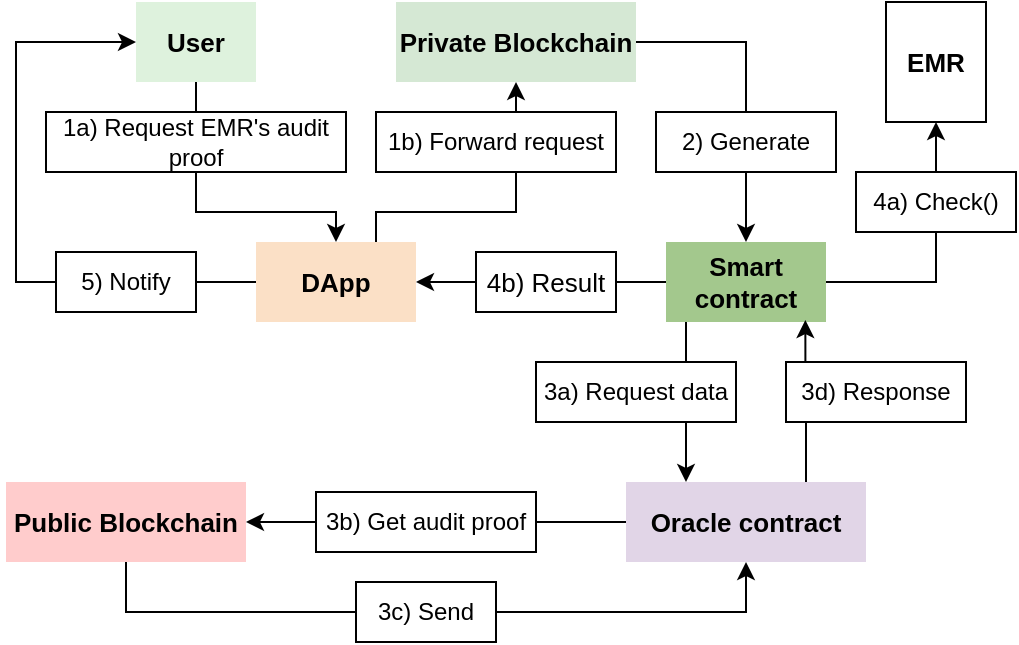 <mxfile version="21.3.5" type="device">
  <diagram name="Trang-1" id="d2HjHR8qGNqUchjAm9PM">
    <mxGraphModel dx="794" dy="478" grid="1" gridSize="10" guides="1" tooltips="1" connect="1" arrows="1" fold="1" page="0" pageScale="1" pageWidth="1200" pageHeight="1920" math="0" shadow="0">
      <root>
        <mxCell id="0" />
        <mxCell id="1" parent="0" />
        <mxCell id="c9-oruGflx2HWPTEts2u-36" style="edgeStyle=orthogonalEdgeStyle;rounded=0;orthogonalLoop=1;jettySize=auto;html=1;exitX=0.75;exitY=0;exitDx=0;exitDy=0;entryX=0.5;entryY=1;entryDx=0;entryDy=0;endArrow=none;endFill=0;" parent="1" source="c9-oruGflx2HWPTEts2u-3" target="c9-oruGflx2HWPTEts2u-13" edge="1">
          <mxGeometry relative="1" as="geometry">
            <Array as="points">
              <mxPoint x="340" y="225" />
              <mxPoint x="410" y="225" />
            </Array>
          </mxGeometry>
        </mxCell>
        <mxCell id="c9-oruGflx2HWPTEts2u-64" style="edgeStyle=orthogonalEdgeStyle;rounded=0;orthogonalLoop=1;jettySize=auto;html=1;exitX=0;exitY=0.5;exitDx=0;exitDy=0;entryX=1;entryY=0.5;entryDx=0;entryDy=0;endArrow=none;endFill=0;" parent="1" source="c9-oruGflx2HWPTEts2u-3" target="c9-oruGflx2HWPTEts2u-32" edge="1">
          <mxGeometry relative="1" as="geometry" />
        </mxCell>
        <mxCell id="c9-oruGflx2HWPTEts2u-3" value="DApp" style="rounded=0;whiteSpace=wrap;html=1;fillColor=#FBE0C6;fontStyle=1;strokeColor=none;fontSize=13;" parent="1" vertex="1">
          <mxGeometry x="280" y="240" width="80" height="40" as="geometry" />
        </mxCell>
        <mxCell id="c9-oruGflx2HWPTEts2u-34" style="edgeStyle=orthogonalEdgeStyle;rounded=0;orthogonalLoop=1;jettySize=auto;html=1;exitX=0.5;exitY=1;exitDx=0;exitDy=0;entryX=0.5;entryY=0;entryDx=0;entryDy=0;" parent="1" source="c9-oruGflx2HWPTEts2u-7" target="c9-oruGflx2HWPTEts2u-3" edge="1">
          <mxGeometry relative="1" as="geometry" />
        </mxCell>
        <mxCell id="c9-oruGflx2HWPTEts2u-7" value="1a) Request EMR&#39;s audit proof" style="text;html=1;strokeColor=default;fillColor=none;align=center;verticalAlign=middle;whiteSpace=wrap;rounded=0;fontSize=12;" parent="1" vertex="1">
          <mxGeometry x="175" y="175" width="150" height="30" as="geometry" />
        </mxCell>
        <mxCell id="c9-oruGflx2HWPTEts2u-53" style="edgeStyle=orthogonalEdgeStyle;rounded=0;orthogonalLoop=1;jettySize=auto;html=1;exitX=0;exitY=0.5;exitDx=0;exitDy=0;entryX=1;entryY=0.5;entryDx=0;entryDy=0;endArrow=none;endFill=0;" parent="1" source="c9-oruGflx2HWPTEts2u-9" target="c9-oruGflx2HWPTEts2u-17" edge="1">
          <mxGeometry relative="1" as="geometry" />
        </mxCell>
        <mxCell id="c9-oruGflx2HWPTEts2u-9" value="Oracle contract" style="rounded=0;whiteSpace=wrap;html=1;fillColor=#e1d5e7;strokeColor=none;fontStyle=1;fontSize=13;" parent="1" vertex="1">
          <mxGeometry x="465" y="360" width="120" height="40" as="geometry" />
        </mxCell>
        <mxCell id="c9-oruGflx2HWPTEts2u-60" style="edgeStyle=orthogonalEdgeStyle;rounded=0;orthogonalLoop=1;jettySize=auto;html=1;exitX=1;exitY=0.5;exitDx=0;exitDy=0;entryX=0.5;entryY=1;entryDx=0;entryDy=0;endArrow=none;endFill=0;" parent="1" source="c9-oruGflx2HWPTEts2u-10" target="c9-oruGflx2HWPTEts2u-20" edge="1">
          <mxGeometry relative="1" as="geometry" />
        </mxCell>
        <mxCell id="c9-oruGflx2HWPTEts2u-62" style="edgeStyle=orthogonalEdgeStyle;rounded=0;orthogonalLoop=1;jettySize=auto;html=1;exitX=0;exitY=0.5;exitDx=0;exitDy=0;entryX=1;entryY=0.5;entryDx=0;entryDy=0;endArrow=none;endFill=0;" parent="1" source="c9-oruGflx2HWPTEts2u-10" target="c9-oruGflx2HWPTEts2u-21" edge="1">
          <mxGeometry relative="1" as="geometry" />
        </mxCell>
        <mxCell id="c9-oruGflx2HWPTEts2u-10" value="Smart contract" style="rounded=0;whiteSpace=wrap;html=1;strokeColor=none;fillColor=#a3c88d;fontStyle=1;fontSize=13;" parent="1" vertex="1">
          <mxGeometry x="485" y="240" width="80" height="40" as="geometry" />
        </mxCell>
        <mxCell id="c9-oruGflx2HWPTEts2u-55" style="edgeStyle=orthogonalEdgeStyle;rounded=0;orthogonalLoop=1;jettySize=auto;html=1;exitX=0.5;exitY=1;exitDx=0;exitDy=0;entryX=0;entryY=0.5;entryDx=0;entryDy=0;endArrow=none;endFill=0;" parent="1" source="c9-oruGflx2HWPTEts2u-11" target="c9-oruGflx2HWPTEts2u-19" edge="1">
          <mxGeometry relative="1" as="geometry" />
        </mxCell>
        <mxCell id="c9-oruGflx2HWPTEts2u-11" value="Public Blockchain" style="rounded=0;whiteSpace=wrap;html=1;fillColor=#FFCCCC;strokeColor=none;fontStyle=1;fontSize=13;" parent="1" vertex="1">
          <mxGeometry x="155" y="360" width="120" height="40" as="geometry" />
        </mxCell>
        <mxCell id="c9-oruGflx2HWPTEts2u-37" style="edgeStyle=orthogonalEdgeStyle;rounded=0;orthogonalLoop=1;jettySize=auto;html=1;exitX=0.5;exitY=0;exitDx=0;exitDy=0;entryX=0.5;entryY=1;entryDx=0;entryDy=0;" parent="1" source="c9-oruGflx2HWPTEts2u-13" target="c9-oruGflx2HWPTEts2u-22" edge="1">
          <mxGeometry relative="1" as="geometry" />
        </mxCell>
        <mxCell id="c9-oruGflx2HWPTEts2u-13" value="1b) Forward request" style="text;html=1;strokeColor=default;fillColor=none;align=center;verticalAlign=middle;whiteSpace=wrap;rounded=0;fontSize=12;" parent="1" vertex="1">
          <mxGeometry x="340" y="175" width="120" height="30" as="geometry" />
        </mxCell>
        <mxCell id="c9-oruGflx2HWPTEts2u-39" style="edgeStyle=orthogonalEdgeStyle;rounded=0;orthogonalLoop=1;jettySize=auto;html=1;exitX=0.5;exitY=1;exitDx=0;exitDy=0;entryX=0.5;entryY=0;entryDx=0;entryDy=0;" parent="1" source="c9-oruGflx2HWPTEts2u-15" target="c9-oruGflx2HWPTEts2u-10" edge="1">
          <mxGeometry relative="1" as="geometry" />
        </mxCell>
        <mxCell id="c9-oruGflx2HWPTEts2u-15" value="2) Generate" style="text;html=1;strokeColor=default;fillColor=none;align=center;verticalAlign=middle;whiteSpace=wrap;rounded=0;fontSize=12;" parent="1" vertex="1">
          <mxGeometry x="480" y="175" width="90" height="30" as="geometry" />
        </mxCell>
        <mxCell id="c9-oruGflx2HWPTEts2u-42" style="edgeStyle=orthogonalEdgeStyle;rounded=0;orthogonalLoop=1;jettySize=auto;html=1;exitX=0.75;exitY=1;exitDx=0;exitDy=0;entryX=0.25;entryY=0;entryDx=0;entryDy=0;" parent="1" source="c9-oruGflx2HWPTEts2u-16" target="c9-oruGflx2HWPTEts2u-9" edge="1">
          <mxGeometry relative="1" as="geometry" />
        </mxCell>
        <mxCell id="c9-oruGflx2HWPTEts2u-68" style="edgeStyle=orthogonalEdgeStyle;rounded=0;orthogonalLoop=1;jettySize=auto;html=1;exitX=0.75;exitY=0;exitDx=0;exitDy=0;endArrow=none;endFill=0;" parent="1" source="c9-oruGflx2HWPTEts2u-16" edge="1">
          <mxGeometry relative="1" as="geometry">
            <mxPoint x="495" y="280" as="targetPoint" />
          </mxGeometry>
        </mxCell>
        <mxCell id="c9-oruGflx2HWPTEts2u-16" value="3a) Request data" style="text;html=1;strokeColor=default;fillColor=none;align=center;verticalAlign=middle;whiteSpace=wrap;rounded=0;fontSize=12;" parent="1" vertex="1">
          <mxGeometry x="420" y="300" width="100" height="30" as="geometry" />
        </mxCell>
        <mxCell id="c9-oruGflx2HWPTEts2u-54" style="edgeStyle=orthogonalEdgeStyle;rounded=0;orthogonalLoop=1;jettySize=auto;html=1;exitX=0;exitY=0.5;exitDx=0;exitDy=0;entryX=1;entryY=0.5;entryDx=0;entryDy=0;" parent="1" source="c9-oruGflx2HWPTEts2u-17" target="c9-oruGflx2HWPTEts2u-11" edge="1">
          <mxGeometry relative="1" as="geometry" />
        </mxCell>
        <mxCell id="c9-oruGflx2HWPTEts2u-17" value="3b) Get audit proof" style="text;html=1;strokeColor=default;fillColor=none;align=center;verticalAlign=middle;whiteSpace=wrap;rounded=0;fontSize=12;" parent="1" vertex="1">
          <mxGeometry x="310" y="365" width="110" height="30" as="geometry" />
        </mxCell>
        <mxCell id="c9-oruGflx2HWPTEts2u-58" style="edgeStyle=orthogonalEdgeStyle;rounded=0;orthogonalLoop=1;jettySize=auto;html=1;exitX=0.25;exitY=1;exitDx=0;exitDy=0;entryX=0.75;entryY=0;entryDx=0;entryDy=0;endArrow=none;endFill=0;" parent="1" source="c9-oruGflx2HWPTEts2u-18" target="c9-oruGflx2HWPTEts2u-9" edge="1">
          <mxGeometry relative="1" as="geometry" />
        </mxCell>
        <mxCell id="c9-oruGflx2HWPTEts2u-59" style="edgeStyle=orthogonalEdgeStyle;rounded=0;orthogonalLoop=1;jettySize=auto;html=1;exitX=0.25;exitY=0;exitDx=0;exitDy=0;entryX=0.871;entryY=0.975;entryDx=0;entryDy=0;entryPerimeter=0;" parent="1" source="c9-oruGflx2HWPTEts2u-18" target="c9-oruGflx2HWPTEts2u-10" edge="1">
          <mxGeometry relative="1" as="geometry" />
        </mxCell>
        <mxCell id="c9-oruGflx2HWPTEts2u-18" value="3d) Response" style="text;html=1;strokeColor=default;fillColor=default;align=center;verticalAlign=middle;whiteSpace=wrap;rounded=0;fontSize=12;" parent="1" vertex="1">
          <mxGeometry x="545" y="300" width="90" height="30" as="geometry" />
        </mxCell>
        <mxCell id="c9-oruGflx2HWPTEts2u-56" style="edgeStyle=orthogonalEdgeStyle;rounded=0;orthogonalLoop=1;jettySize=auto;html=1;exitX=1;exitY=0.5;exitDx=0;exitDy=0;entryX=0.5;entryY=1;entryDx=0;entryDy=0;" parent="1" source="c9-oruGflx2HWPTEts2u-19" target="c9-oruGflx2HWPTEts2u-9" edge="1">
          <mxGeometry relative="1" as="geometry" />
        </mxCell>
        <mxCell id="c9-oruGflx2HWPTEts2u-19" value="3c) Send" style="text;html=1;strokeColor=default;fillColor=none;align=center;verticalAlign=middle;whiteSpace=wrap;rounded=0;fontSize=12;" parent="1" vertex="1">
          <mxGeometry x="330" y="410" width="70" height="30" as="geometry" />
        </mxCell>
        <mxCell id="c9-oruGflx2HWPTEts2u-61" style="edgeStyle=orthogonalEdgeStyle;rounded=0;orthogonalLoop=1;jettySize=auto;html=1;exitX=0.5;exitY=0;exitDx=0;exitDy=0;entryX=0.5;entryY=1;entryDx=0;entryDy=0;" parent="1" source="c9-oruGflx2HWPTEts2u-20" target="c9-oruGflx2HWPTEts2u-28" edge="1">
          <mxGeometry relative="1" as="geometry" />
        </mxCell>
        <mxCell id="c9-oruGflx2HWPTEts2u-20" value="4a) Check()" style="text;html=1;strokeColor=default;fillColor=none;align=center;verticalAlign=middle;whiteSpace=wrap;rounded=0;fontSize=12;" parent="1" vertex="1">
          <mxGeometry x="580" y="205" width="80" height="30" as="geometry" />
        </mxCell>
        <mxCell id="c9-oruGflx2HWPTEts2u-63" style="edgeStyle=orthogonalEdgeStyle;rounded=0;orthogonalLoop=1;jettySize=auto;html=1;exitX=0;exitY=0.5;exitDx=0;exitDy=0;entryX=1;entryY=0.5;entryDx=0;entryDy=0;" parent="1" source="c9-oruGflx2HWPTEts2u-21" target="c9-oruGflx2HWPTEts2u-3" edge="1">
          <mxGeometry relative="1" as="geometry" />
        </mxCell>
        <mxCell id="c9-oruGflx2HWPTEts2u-21" value="4b) Result" style="text;html=1;strokeColor=default;fillColor=none;align=center;verticalAlign=middle;whiteSpace=wrap;rounded=0;fontSize=13;" parent="1" vertex="1">
          <mxGeometry x="390" y="245" width="70" height="30" as="geometry" />
        </mxCell>
        <mxCell id="c9-oruGflx2HWPTEts2u-38" style="edgeStyle=orthogonalEdgeStyle;rounded=0;orthogonalLoop=1;jettySize=auto;html=1;exitX=1;exitY=0.5;exitDx=0;exitDy=0;entryX=0.5;entryY=0;entryDx=0;entryDy=0;endArrow=none;endFill=0;" parent="1" source="c9-oruGflx2HWPTEts2u-22" target="c9-oruGflx2HWPTEts2u-15" edge="1">
          <mxGeometry relative="1" as="geometry" />
        </mxCell>
        <mxCell id="c9-oruGflx2HWPTEts2u-22" value="Private Blockchain" style="rounded=0;whiteSpace=wrap;html=1;fillColor=#d5e8d4;strokeColor=none;fontStyle=1;fontSize=13;" parent="1" vertex="1">
          <mxGeometry x="350" y="120" width="120" height="40" as="geometry" />
        </mxCell>
        <mxCell id="c9-oruGflx2HWPTEts2u-28" value="EMR" style="rounded=0;whiteSpace=wrap;html=1;fontStyle=1;fillColor=default;fontSize=13;" parent="1" vertex="1">
          <mxGeometry x="595" y="120" width="50" height="60" as="geometry" />
        </mxCell>
        <mxCell id="c9-oruGflx2HWPTEts2u-35" style="edgeStyle=orthogonalEdgeStyle;rounded=0;orthogonalLoop=1;jettySize=auto;html=1;exitX=0.5;exitY=1;exitDx=0;exitDy=0;entryX=0.5;entryY=0;entryDx=0;entryDy=0;endArrow=none;endFill=0;" parent="1" source="c9-oruGflx2HWPTEts2u-29" target="c9-oruGflx2HWPTEts2u-7" edge="1">
          <mxGeometry relative="1" as="geometry" />
        </mxCell>
        <mxCell id="c9-oruGflx2HWPTEts2u-29" value="User" style="text;html=1;strokeColor=none;fillColor=#DEF2DD;align=center;verticalAlign=middle;whiteSpace=wrap;rounded=0;fontSize=13;fontStyle=1" parent="1" vertex="1">
          <mxGeometry x="220" y="120" width="60" height="40" as="geometry" />
        </mxCell>
        <mxCell id="c9-oruGflx2HWPTEts2u-65" style="edgeStyle=orthogonalEdgeStyle;rounded=0;orthogonalLoop=1;jettySize=auto;html=1;exitX=0;exitY=0.5;exitDx=0;exitDy=0;entryX=0;entryY=0.5;entryDx=0;entryDy=0;" parent="1" source="c9-oruGflx2HWPTEts2u-32" target="c9-oruGflx2HWPTEts2u-29" edge="1">
          <mxGeometry relative="1" as="geometry" />
        </mxCell>
        <mxCell id="c9-oruGflx2HWPTEts2u-32" value="5) Notify" style="text;html=1;strokeColor=default;fillColor=none;align=center;verticalAlign=middle;whiteSpace=wrap;rounded=0;fontSize=12;" parent="1" vertex="1">
          <mxGeometry x="180" y="245" width="70" height="30" as="geometry" />
        </mxCell>
      </root>
    </mxGraphModel>
  </diagram>
</mxfile>
